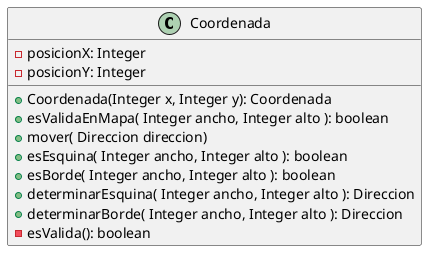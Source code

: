 @startuml
class Coordenada{
    - posicionX: Integer
    - posicionY: Integer
    + Coordenada(Integer x, Integer y): Coordenada
    + esValidaEnMapa( Integer ancho, Integer alto ): boolean
    + mover( Direccion direccion)
    ' Puedo encapsularlo en uno?
    + esEsquina( Integer ancho, Integer alto ): boolean
    + esBorde( Integer ancho, Integer alto ): boolean
    + determinarEsquina( Integer ancho, Integer alto ): Direccion
    + determinarBorde( Integer ancho, Integer alto ): Direccion
    - esValida(): boolean
}

@enduml